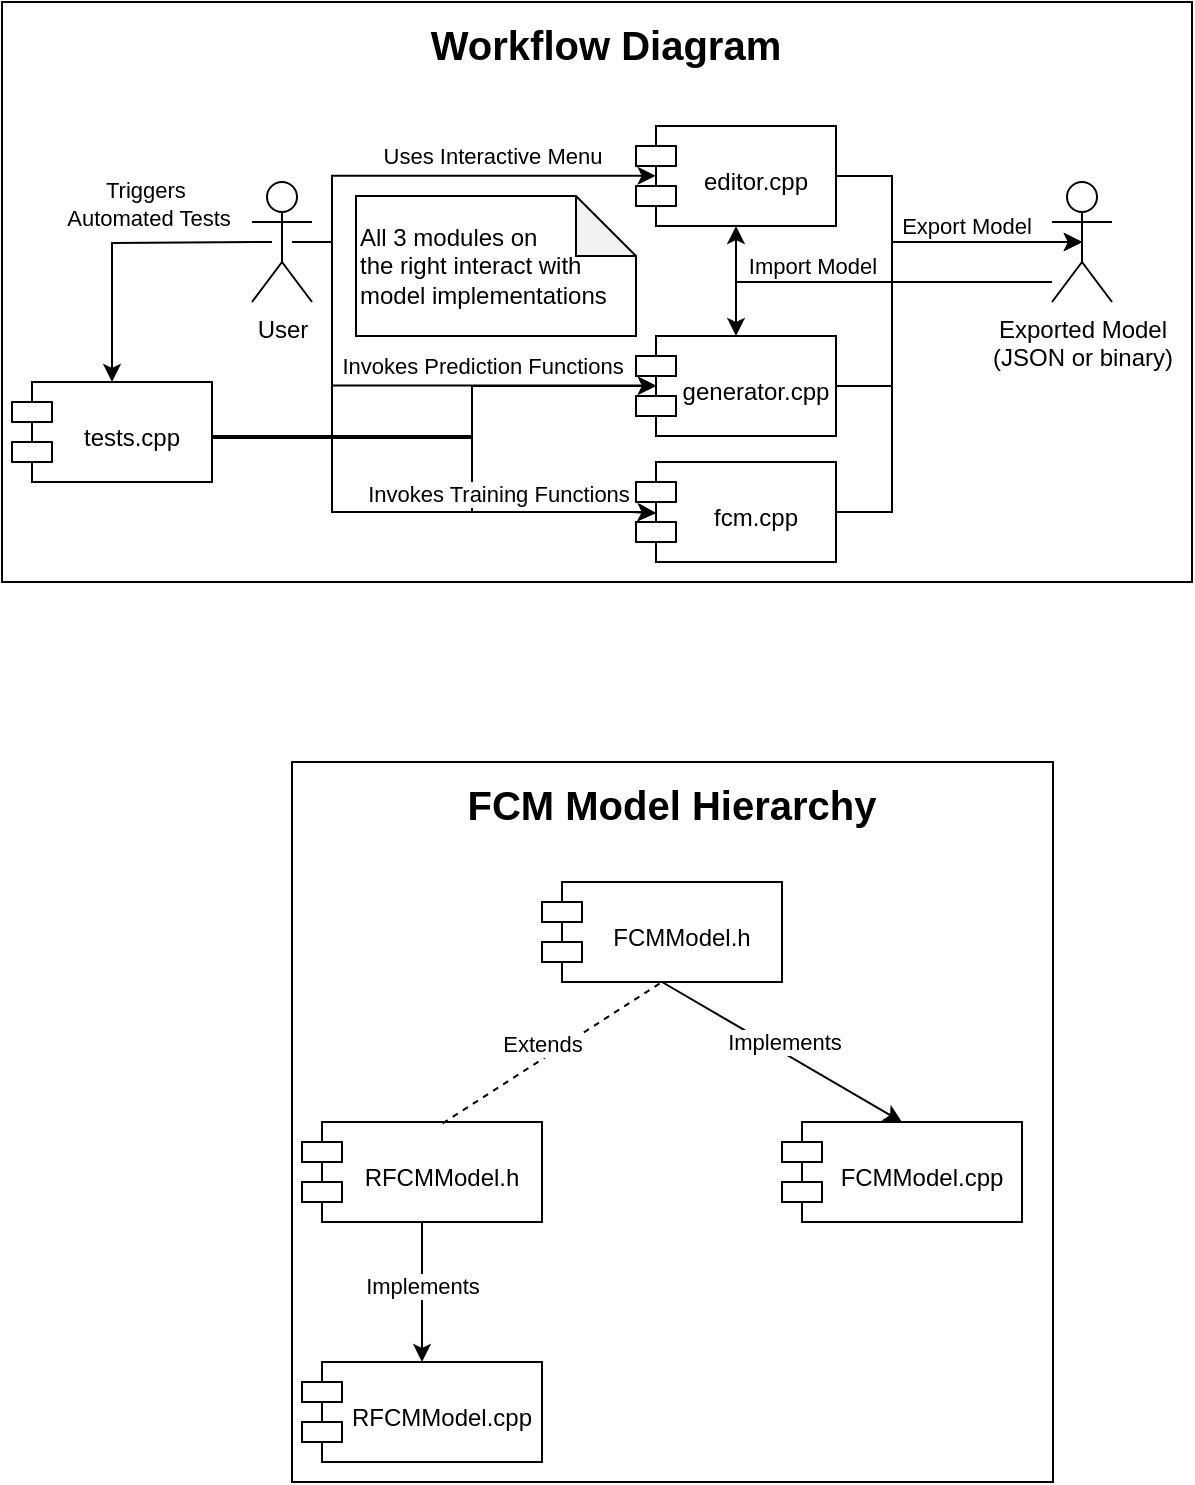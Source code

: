 <mxfile version="26.0.14">
  <diagram name="Page-1" id="xIaOOBlf4WDWhy02mrvC">
    <mxGraphModel dx="955" dy="516" grid="1" gridSize="10" guides="1" tooltips="1" connect="1" arrows="1" fold="1" page="1" pageScale="1" pageWidth="850" pageHeight="1100" math="0" shadow="0">
      <root>
        <mxCell id="0" />
        <mxCell id="1" parent="0" />
        <mxCell id="aBJC0630Z5XYDCgpn6nu-148" value="" style="rounded=0;whiteSpace=wrap;html=1;" vertex="1" parent="1">
          <mxGeometry x="235" y="420" width="380.5" height="360" as="geometry" />
        </mxCell>
        <mxCell id="aBJC0630Z5XYDCgpn6nu-132" value="" style="rounded=0;whiteSpace=wrap;html=1;" vertex="1" parent="1">
          <mxGeometry x="90" y="40" width="595" height="290" as="geometry" />
        </mxCell>
        <mxCell id="aBJC0630Z5XYDCgpn6nu-94" style="edgeStyle=orthogonalEdgeStyle;rounded=0;orthogonalLoop=1;jettySize=auto;html=1;entryX=0.5;entryY=0;entryDx=0;entryDy=0;" edge="1" parent="1" target="aBJC0630Z5XYDCgpn6nu-93">
          <mxGeometry relative="1" as="geometry">
            <mxPoint x="225" y="160" as="sourcePoint" />
          </mxGeometry>
        </mxCell>
        <mxCell id="aBJC0630Z5XYDCgpn6nu-95" value="&lt;div&gt;Triggers&amp;nbsp;&lt;/div&gt;&lt;div&gt;Automated Tests&lt;/div&gt;" style="edgeLabel;html=1;align=center;verticalAlign=middle;resizable=0;points=[];" vertex="1" connectable="0" parent="aBJC0630Z5XYDCgpn6nu-94">
          <mxGeometry x="-0.218" relative="1" as="geometry">
            <mxPoint x="-4" y="-20" as="offset" />
          </mxGeometry>
        </mxCell>
        <mxCell id="aBJC0630Z5XYDCgpn6nu-4" value="&lt;div&gt;User&lt;/div&gt;" style="shape=umlActor;verticalLabelPosition=bottom;verticalAlign=top;html=1;outlineConnect=0;gradientColor=none;shadow=0;" vertex="1" parent="1">
          <mxGeometry x="215" y="130" width="30" height="60" as="geometry" />
        </mxCell>
        <mxCell id="aBJC0630Z5XYDCgpn6nu-128" style="edgeStyle=orthogonalEdgeStyle;rounded=0;orthogonalLoop=1;jettySize=auto;html=1;exitX=1;exitY=0.5;exitDx=0;exitDy=0;entryX=0.5;entryY=0.5;entryDx=0;entryDy=0;entryPerimeter=0;" edge="1" parent="1" source="aBJC0630Z5XYDCgpn6nu-8" target="aBJC0630Z5XYDCgpn6nu-21">
          <mxGeometry relative="1" as="geometry">
            <mxPoint x="585" y="126.926" as="targetPoint" />
            <Array as="points">
              <mxPoint x="535" y="127" />
              <mxPoint x="535" y="160" />
            </Array>
          </mxGeometry>
        </mxCell>
        <mxCell id="aBJC0630Z5XYDCgpn6nu-8" value="&lt;div&gt;&lt;br&gt;&lt;/div&gt;&lt;div&gt;editor.cpp&lt;/div&gt;" style="shape=module;align=left;spacingLeft=20;align=center;verticalAlign=top;whiteSpace=wrap;html=1;" vertex="1" parent="1">
          <mxGeometry x="407" y="102" width="100" height="50" as="geometry" />
        </mxCell>
        <mxCell id="aBJC0630Z5XYDCgpn6nu-11" value="&lt;div&gt;&lt;br&gt;&lt;/div&gt;&lt;div&gt;generator.cpp&lt;/div&gt;" style="shape=module;align=left;spacingLeft=20;align=center;verticalAlign=top;whiteSpace=wrap;html=1;" vertex="1" parent="1">
          <mxGeometry x="407" y="207" width="100" height="50" as="geometry" />
        </mxCell>
        <mxCell id="aBJC0630Z5XYDCgpn6nu-125" style="edgeStyle=orthogonalEdgeStyle;rounded=0;orthogonalLoop=1;jettySize=auto;html=1;entryX=0.5;entryY=1;entryDx=0;entryDy=0;" edge="1" parent="1" source="aBJC0630Z5XYDCgpn6nu-21" target="aBJC0630Z5XYDCgpn6nu-8">
          <mxGeometry relative="1" as="geometry">
            <Array as="points">
              <mxPoint x="457" y="180" />
            </Array>
          </mxGeometry>
        </mxCell>
        <mxCell id="aBJC0630Z5XYDCgpn6nu-126" style="edgeStyle=orthogonalEdgeStyle;rounded=0;orthogonalLoop=1;jettySize=auto;html=1;entryX=0.5;entryY=0;entryDx=0;entryDy=0;" edge="1" parent="1" source="aBJC0630Z5XYDCgpn6nu-21" target="aBJC0630Z5XYDCgpn6nu-11">
          <mxGeometry relative="1" as="geometry">
            <Array as="points">
              <mxPoint x="457" y="180" />
            </Array>
          </mxGeometry>
        </mxCell>
        <mxCell id="aBJC0630Z5XYDCgpn6nu-127" value="Import Model" style="edgeLabel;html=1;align=center;verticalAlign=middle;resizable=0;points=[];" vertex="1" connectable="0" parent="aBJC0630Z5XYDCgpn6nu-126">
          <mxGeometry x="-0.006" y="-2" relative="1" as="geometry">
            <mxPoint x="-28" y="-6" as="offset" />
          </mxGeometry>
        </mxCell>
        <mxCell id="aBJC0630Z5XYDCgpn6nu-21" value="&lt;div&gt;Exported Model&lt;/div&gt;&lt;div&gt;(JSON or binary)&lt;/div&gt;" style="shape=umlActor;verticalLabelPosition=bottom;verticalAlign=top;html=1;outlineConnect=0;" vertex="1" parent="1">
          <mxGeometry x="615" y="130" width="30" height="60" as="geometry" />
        </mxCell>
        <mxCell id="aBJC0630Z5XYDCgpn6nu-22" style="edgeStyle=orthogonalEdgeStyle;rounded=0;orthogonalLoop=1;jettySize=auto;html=1;entryX=0.098;entryY=0.498;entryDx=0;entryDy=0;entryPerimeter=0;" edge="1" parent="1" target="aBJC0630Z5XYDCgpn6nu-8">
          <mxGeometry relative="1" as="geometry">
            <mxPoint x="235" y="160" as="sourcePoint" />
            <Array as="points">
              <mxPoint x="255" y="160" />
              <mxPoint x="255" y="127" />
            </Array>
          </mxGeometry>
        </mxCell>
        <mxCell id="aBJC0630Z5XYDCgpn6nu-24" value="Uses Interactive Menu" style="edgeLabel;html=1;align=center;verticalAlign=middle;resizable=0;points=[];" vertex="1" connectable="0" parent="aBJC0630Z5XYDCgpn6nu-22">
          <mxGeometry x="0.606" relative="1" as="geometry">
            <mxPoint x="-40" y="-10" as="offset" />
          </mxGeometry>
        </mxCell>
        <mxCell id="aBJC0630Z5XYDCgpn6nu-23" style="edgeStyle=orthogonalEdgeStyle;rounded=0;orthogonalLoop=1;jettySize=auto;html=1;entryX=0.1;entryY=0.496;entryDx=0;entryDy=0;entryPerimeter=0;" edge="1" parent="1" target="aBJC0630Z5XYDCgpn6nu-11">
          <mxGeometry relative="1" as="geometry">
            <mxPoint x="235" y="160" as="sourcePoint" />
            <Array as="points">
              <mxPoint x="255" y="160" />
              <mxPoint x="255" y="232" />
            </Array>
          </mxGeometry>
        </mxCell>
        <mxCell id="aBJC0630Z5XYDCgpn6nu-25" value="Invokes Prediction Functions" style="edgeLabel;html=1;align=center;verticalAlign=middle;resizable=0;points=[];" vertex="1" connectable="0" parent="aBJC0630Z5XYDCgpn6nu-23">
          <mxGeometry x="0.475" y="2" relative="1" as="geometry">
            <mxPoint x="-20" y="-8" as="offset" />
          </mxGeometry>
        </mxCell>
        <mxCell id="aBJC0630Z5XYDCgpn6nu-89" value="&lt;div&gt;&lt;br&gt;&lt;/div&gt;&lt;div&gt;fcm.cpp&lt;/div&gt;" style="shape=module;align=left;spacingLeft=20;align=center;verticalAlign=top;whiteSpace=wrap;html=1;" vertex="1" parent="1">
          <mxGeometry x="407" y="270" width="100" height="50" as="geometry" />
        </mxCell>
        <mxCell id="aBJC0630Z5XYDCgpn6nu-97" style="edgeStyle=orthogonalEdgeStyle;rounded=0;orthogonalLoop=1;jettySize=auto;html=1;exitX=1.001;exitY=0.56;exitDx=0;exitDy=0;entryX=0.101;entryY=0.513;entryDx=0;entryDy=0;entryPerimeter=0;exitPerimeter=0;" edge="1" parent="1" source="aBJC0630Z5XYDCgpn6nu-93" target="aBJC0630Z5XYDCgpn6nu-89">
          <mxGeometry relative="1" as="geometry">
            <Array as="points">
              <mxPoint x="325" y="258" />
              <mxPoint x="325" y="295" />
              <mxPoint x="405" y="295" />
            </Array>
          </mxGeometry>
        </mxCell>
        <mxCell id="aBJC0630Z5XYDCgpn6nu-90" style="edgeStyle=orthogonalEdgeStyle;rounded=0;orthogonalLoop=1;jettySize=auto;html=1;entryX=0.098;entryY=0.507;entryDx=0;entryDy=0;entryPerimeter=0;" edge="1" parent="1" target="aBJC0630Z5XYDCgpn6nu-89">
          <mxGeometry relative="1" as="geometry">
            <mxPoint x="245" y="160" as="sourcePoint" />
            <Array as="points">
              <mxPoint x="255" y="160" />
              <mxPoint x="255" y="295" />
              <mxPoint x="405" y="295" />
            </Array>
          </mxGeometry>
        </mxCell>
        <mxCell id="aBJC0630Z5XYDCgpn6nu-92" value="Invokes Training Functions" style="edgeLabel;html=1;align=center;verticalAlign=middle;resizable=0;points=[];" vertex="1" connectable="0" parent="aBJC0630Z5XYDCgpn6nu-90">
          <mxGeometry x="0.476" y="-1" relative="1" as="geometry">
            <mxPoint x="1" y="-10" as="offset" />
          </mxGeometry>
        </mxCell>
        <mxCell id="aBJC0630Z5XYDCgpn6nu-93" value="&lt;div&gt;&lt;br&gt;&lt;/div&gt;&lt;div&gt;tests.cpp&lt;/div&gt;" style="shape=module;align=left;spacingLeft=20;align=center;verticalAlign=top;whiteSpace=wrap;html=1;" vertex="1" parent="1">
          <mxGeometry x="95" y="230" width="100" height="50" as="geometry" />
        </mxCell>
        <mxCell id="aBJC0630Z5XYDCgpn6nu-96" style="edgeStyle=orthogonalEdgeStyle;rounded=0;orthogonalLoop=1;jettySize=auto;html=1;exitX=1;exitY=0.5;exitDx=0;exitDy=0;entryX=0.1;entryY=0.5;entryDx=0;entryDy=0;entryPerimeter=0;" edge="1" parent="1" target="aBJC0630Z5XYDCgpn6nu-11">
          <mxGeometry relative="1" as="geometry">
            <mxPoint x="195" y="257" as="sourcePoint" />
            <mxPoint x="395" y="232" as="targetPoint" />
            <Array as="points">
              <mxPoint x="325" y="257" />
              <mxPoint x="325" y="232" />
            </Array>
          </mxGeometry>
        </mxCell>
        <mxCell id="aBJC0630Z5XYDCgpn6nu-98" value="&lt;div align=&quot;left&quot;&gt;All 3 modules on&amp;nbsp;&lt;/div&gt;&lt;div align=&quot;left&quot;&gt;the right interact with model implementations&lt;/div&gt;" style="shape=note;whiteSpace=wrap;html=1;backgroundOutline=1;darkOpacity=0.05;align=left;" vertex="1" parent="1">
          <mxGeometry x="267" y="137" width="140" height="70" as="geometry" />
        </mxCell>
        <mxCell id="aBJC0630Z5XYDCgpn6nu-129" style="edgeStyle=orthogonalEdgeStyle;rounded=0;orthogonalLoop=1;jettySize=auto;html=1;exitX=1;exitY=0.5;exitDx=0;exitDy=0;entryX=0.5;entryY=0.5;entryDx=0;entryDy=0;entryPerimeter=0;" edge="1" parent="1" source="aBJC0630Z5XYDCgpn6nu-11" target="aBJC0630Z5XYDCgpn6nu-21">
          <mxGeometry relative="1" as="geometry">
            <Array as="points">
              <mxPoint x="535" y="232" />
              <mxPoint x="535" y="160" />
            </Array>
          </mxGeometry>
        </mxCell>
        <mxCell id="aBJC0630Z5XYDCgpn6nu-130" style="edgeStyle=orthogonalEdgeStyle;rounded=0;orthogonalLoop=1;jettySize=auto;html=1;exitX=1;exitY=0.5;exitDx=0;exitDy=0;entryX=0.5;entryY=0.5;entryDx=0;entryDy=0;entryPerimeter=0;" edge="1" parent="1" source="aBJC0630Z5XYDCgpn6nu-89" target="aBJC0630Z5XYDCgpn6nu-21">
          <mxGeometry relative="1" as="geometry">
            <Array as="points">
              <mxPoint x="535" y="295" />
              <mxPoint x="535" y="160" />
            </Array>
          </mxGeometry>
        </mxCell>
        <mxCell id="aBJC0630Z5XYDCgpn6nu-131" value="Export Model" style="edgeLabel;html=1;align=center;verticalAlign=middle;resizable=0;points=[];" vertex="1" connectable="0" parent="aBJC0630Z5XYDCgpn6nu-130">
          <mxGeometry x="0.552" y="-1" relative="1" as="geometry">
            <mxPoint y="-9" as="offset" />
          </mxGeometry>
        </mxCell>
        <mxCell id="aBJC0630Z5XYDCgpn6nu-134" value="&lt;h1 align=&quot;center&quot; style=&quot;margin-top: 0px;&quot;&gt;&lt;font style=&quot;font-size: 20px;&quot;&gt;Workflow Diagram&lt;/font&gt;&lt;/h1&gt;" style="text;html=1;whiteSpace=wrap;overflow=hidden;rounded=0;align=center;" vertex="1" parent="1">
          <mxGeometry x="277" y="40" width="230" height="40" as="geometry" />
        </mxCell>
        <mxCell id="aBJC0630Z5XYDCgpn6nu-137" value="&lt;div&gt;&lt;br&gt;&lt;/div&gt;&lt;div&gt;RFCMModel.cpp&lt;/div&gt;" style="shape=module;align=left;spacingLeft=20;align=center;verticalAlign=top;whiteSpace=wrap;html=1;" vertex="1" parent="1">
          <mxGeometry x="240" y="720" width="120" height="50" as="geometry" />
        </mxCell>
        <mxCell id="aBJC0630Z5XYDCgpn6nu-138" value="&lt;div&gt;&lt;br&gt;&lt;/div&gt;&lt;div&gt;FCMModel.h&lt;/div&gt;" style="shape=module;align=left;spacingLeft=20;align=center;verticalAlign=top;whiteSpace=wrap;html=1;" vertex="1" parent="1">
          <mxGeometry x="360" y="480" width="120" height="50" as="geometry" />
        </mxCell>
        <mxCell id="aBJC0630Z5XYDCgpn6nu-139" value="&lt;div&gt;&lt;br&gt;&lt;/div&gt;&lt;div&gt;FCMModel.cpp&lt;/div&gt;" style="shape=module;align=left;spacingLeft=20;align=center;verticalAlign=top;whiteSpace=wrap;html=1;" vertex="1" parent="1">
          <mxGeometry x="480" y="600" width="120" height="50" as="geometry" />
        </mxCell>
        <mxCell id="aBJC0630Z5XYDCgpn6nu-144" style="edgeStyle=orthogonalEdgeStyle;rounded=0;orthogonalLoop=1;jettySize=auto;html=1;exitX=0.5;exitY=1;exitDx=0;exitDy=0;entryX=0.5;entryY=0;entryDx=0;entryDy=0;" edge="1" parent="1" source="aBJC0630Z5XYDCgpn6nu-140" target="aBJC0630Z5XYDCgpn6nu-137">
          <mxGeometry relative="1" as="geometry" />
        </mxCell>
        <mxCell id="aBJC0630Z5XYDCgpn6nu-146" value="Implements" style="edgeLabel;html=1;align=center;verticalAlign=middle;resizable=0;points=[];" vertex="1" connectable="0" parent="aBJC0630Z5XYDCgpn6nu-144">
          <mxGeometry x="-0.104" relative="1" as="geometry">
            <mxPoint as="offset" />
          </mxGeometry>
        </mxCell>
        <mxCell id="aBJC0630Z5XYDCgpn6nu-140" value="&lt;div&gt;&lt;br&gt;&lt;/div&gt;&lt;div&gt;RFCMModel.h&lt;/div&gt;" style="shape=module;align=left;spacingLeft=20;align=center;verticalAlign=top;whiteSpace=wrap;html=1;" vertex="1" parent="1">
          <mxGeometry x="240" y="600" width="120" height="50" as="geometry" />
        </mxCell>
        <mxCell id="aBJC0630Z5XYDCgpn6nu-141" value="" style="endArrow=none;dashed=1;html=1;rounded=0;exitX=0.586;exitY=0.013;exitDx=0;exitDy=0;exitPerimeter=0;entryX=0.5;entryY=1;entryDx=0;entryDy=0;" edge="1" parent="1" source="aBJC0630Z5XYDCgpn6nu-140" target="aBJC0630Z5XYDCgpn6nu-138">
          <mxGeometry width="50" height="50" relative="1" as="geometry">
            <mxPoint x="440" y="560" as="sourcePoint" />
            <mxPoint x="490" y="510" as="targetPoint" />
          </mxGeometry>
        </mxCell>
        <mxCell id="aBJC0630Z5XYDCgpn6nu-147" value="Extends" style="edgeLabel;html=1;align=center;verticalAlign=middle;resizable=0;points=[];" vertex="1" connectable="0" parent="aBJC0630Z5XYDCgpn6nu-141">
          <mxGeometry x="-0.166" y="2" relative="1" as="geometry">
            <mxPoint x="5" y="-9" as="offset" />
          </mxGeometry>
        </mxCell>
        <mxCell id="aBJC0630Z5XYDCgpn6nu-143" value="" style="endArrow=classic;html=1;rounded=0;entryX=0.5;entryY=0;entryDx=0;entryDy=0;exitX=0.5;exitY=1;exitDx=0;exitDy=0;" edge="1" parent="1" source="aBJC0630Z5XYDCgpn6nu-138" target="aBJC0630Z5XYDCgpn6nu-139">
          <mxGeometry width="50" height="50" relative="1" as="geometry">
            <mxPoint x="440" y="560" as="sourcePoint" />
            <mxPoint x="490" y="510" as="targetPoint" />
          </mxGeometry>
        </mxCell>
        <mxCell id="aBJC0630Z5XYDCgpn6nu-145" value="Implements" style="edgeLabel;html=1;align=center;verticalAlign=middle;resizable=0;points=[];" vertex="1" connectable="0" parent="aBJC0630Z5XYDCgpn6nu-143">
          <mxGeometry x="-0.147" relative="1" as="geometry">
            <mxPoint x="9" as="offset" />
          </mxGeometry>
        </mxCell>
        <mxCell id="aBJC0630Z5XYDCgpn6nu-150" value="&lt;h1 align=&quot;center&quot; style=&quot;margin-top: 0px;&quot;&gt;&lt;font style=&quot;font-size: 20px;&quot;&gt;FCM Model Hierarchy&lt;/font&gt;&lt;/h1&gt;" style="text;html=1;whiteSpace=wrap;overflow=hidden;rounded=0;align=center;" vertex="1" parent="1">
          <mxGeometry x="310" y="420" width="230" height="40" as="geometry" />
        </mxCell>
      </root>
    </mxGraphModel>
  </diagram>
</mxfile>
